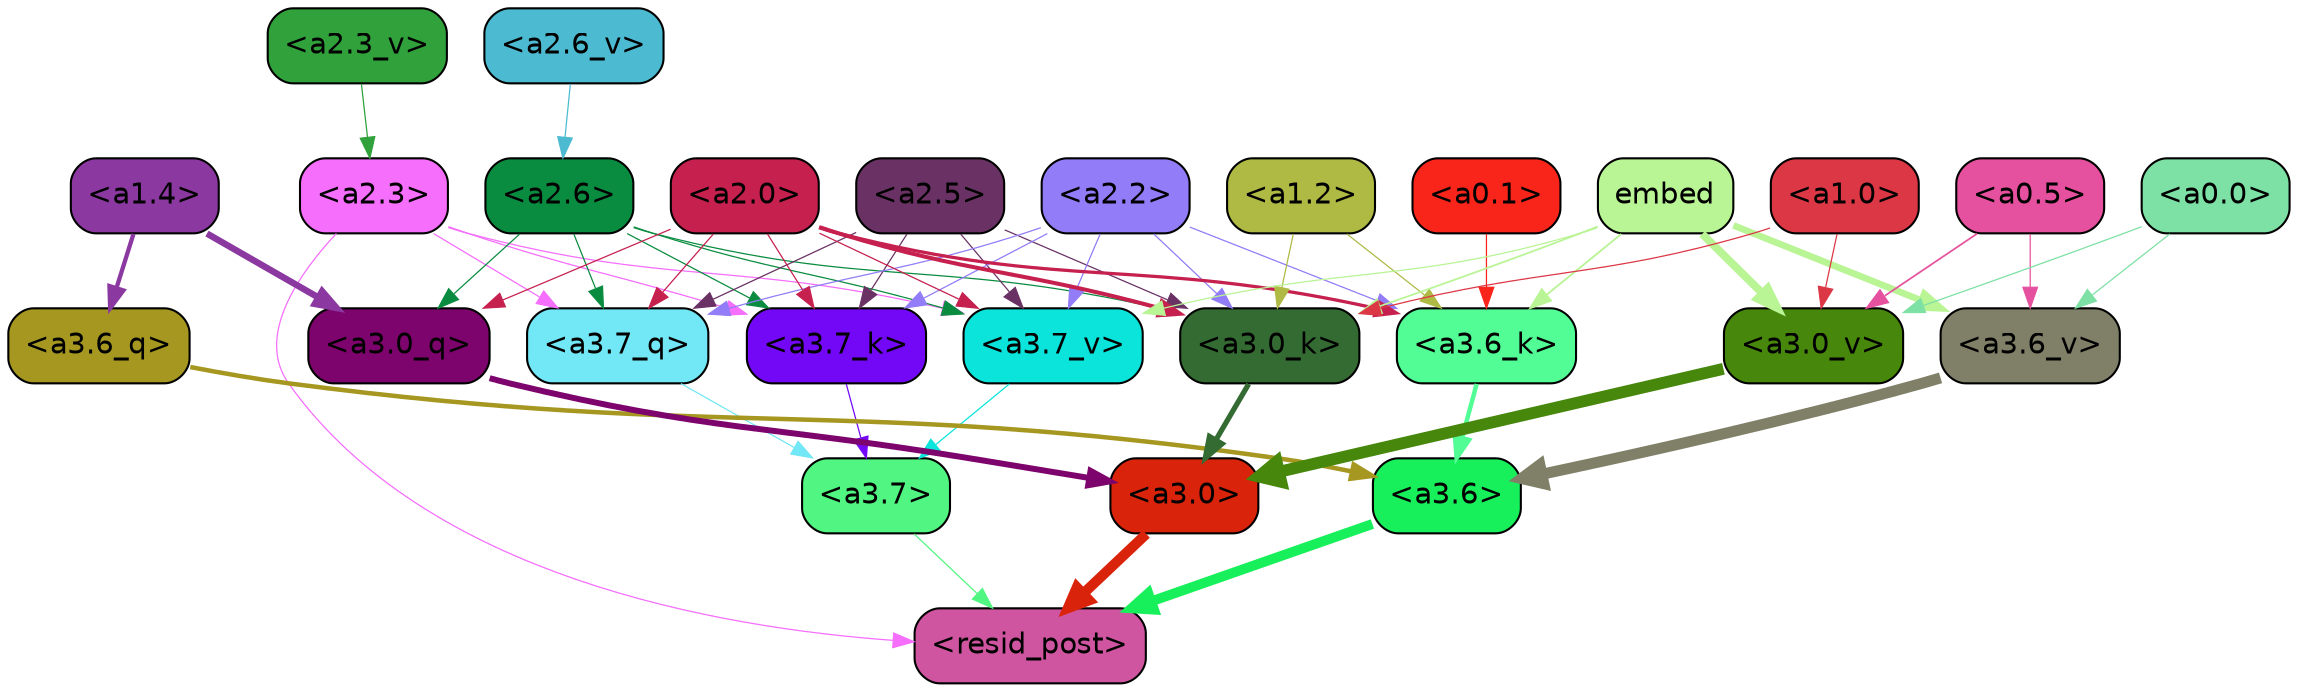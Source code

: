 strict digraph "" {
	graph [bgcolor=transparent,
		layout=dot,
		overlap=false,
		splines=true
	];
	"<a3.7>"	[color=black,
		fillcolor="#50f681",
		fontname=Helvetica,
		shape=box,
		style="filled, rounded"];
	"<resid_post>"	[color=black,
		fillcolor="#cf55a0",
		fontname=Helvetica,
		shape=box,
		style="filled, rounded"];
	"<a3.7>" -> "<resid_post>"	[color="#50f681",
		penwidth=0.6];
	"<a3.6>"	[color=black,
		fillcolor="#17f05a",
		fontname=Helvetica,
		shape=box,
		style="filled, rounded"];
	"<a3.6>" -> "<resid_post>"	[color="#17f05a",
		penwidth=4.751592040061951];
	"<a3.0>"	[color=black,
		fillcolor="#da230b",
		fontname=Helvetica,
		shape=box,
		style="filled, rounded"];
	"<a3.0>" -> "<resid_post>"	[color="#da230b",
		penwidth=4.904066681861877];
	"<a2.3>"	[color=black,
		fillcolor="#f56efc",
		fontname=Helvetica,
		shape=box,
		style="filled, rounded"];
	"<a2.3>" -> "<resid_post>"	[color="#f56efc",
		penwidth=0.6];
	"<a3.7_q>"	[color=black,
		fillcolor="#72e7f5",
		fontname=Helvetica,
		shape=box,
		style="filled, rounded"];
	"<a2.3>" -> "<a3.7_q>"	[color="#f56efc",
		penwidth=0.6];
	"<a3.7_k>"	[color=black,
		fillcolor="#7208f5",
		fontname=Helvetica,
		shape=box,
		style="filled, rounded"];
	"<a2.3>" -> "<a3.7_k>"	[color="#f56efc",
		penwidth=0.6069068089127541];
	"<a3.7_v>"	[color=black,
		fillcolor="#0ae4db",
		fontname=Helvetica,
		shape=box,
		style="filled, rounded"];
	"<a2.3>" -> "<a3.7_v>"	[color="#f56efc",
		penwidth=0.6];
	"<a3.7_q>" -> "<a3.7>"	[color="#72e7f5",
		penwidth=0.6];
	"<a3.6_q>"	[color=black,
		fillcolor="#a69721",
		fontname=Helvetica,
		shape=box,
		style="filled, rounded"];
	"<a3.6_q>" -> "<a3.6>"	[color="#a69721",
		penwidth=2.160832464694977];
	"<a3.0_q>"	[color=black,
		fillcolor="#7d046c",
		fontname=Helvetica,
		shape=box,
		style="filled, rounded"];
	"<a3.0_q>" -> "<a3.0>"	[color="#7d046c",
		penwidth=2.870753765106201];
	"<a3.7_k>" -> "<a3.7>"	[color="#7208f5",
		penwidth=0.6];
	"<a3.6_k>"	[color=black,
		fillcolor="#51fd94",
		fontname=Helvetica,
		shape=box,
		style="filled, rounded"];
	"<a3.6_k>" -> "<a3.6>"	[color="#51fd94",
		penwidth=2.13908451795578];
	"<a3.0_k>"	[color=black,
		fillcolor="#336b33",
		fontname=Helvetica,
		shape=box,
		style="filled, rounded"];
	"<a3.0_k>" -> "<a3.0>"	[color="#336b33",
		penwidth=2.520303964614868];
	"<a3.7_v>" -> "<a3.7>"	[color="#0ae4db",
		penwidth=0.6];
	"<a3.6_v>"	[color=black,
		fillcolor="#808068",
		fontname=Helvetica,
		shape=box,
		style="filled, rounded"];
	"<a3.6_v>" -> "<a3.6>"	[color="#808068",
		penwidth=5.297133803367615];
	"<a3.0_v>"	[color=black,
		fillcolor="#46870c",
		fontname=Helvetica,
		shape=box,
		style="filled, rounded"];
	"<a3.0_v>" -> "<a3.0>"	[color="#46870c",
		penwidth=5.680712580680847];
	"<a2.6>"	[color=black,
		fillcolor="#0a8c40",
		fontname=Helvetica,
		shape=box,
		style="filled, rounded"];
	"<a2.6>" -> "<a3.7_q>"	[color="#0a8c40",
		penwidth=0.6];
	"<a2.6>" -> "<a3.0_q>"	[color="#0a8c40",
		penwidth=0.6];
	"<a2.6>" -> "<a3.7_k>"	[color="#0a8c40",
		penwidth=0.6];
	"<a2.6>" -> "<a3.0_k>"	[color="#0a8c40",
		penwidth=0.6];
	"<a2.6>" -> "<a3.7_v>"	[color="#0a8c40",
		penwidth=0.6];
	"<a2.5>"	[color=black,
		fillcolor="#6a3264",
		fontname=Helvetica,
		shape=box,
		style="filled, rounded"];
	"<a2.5>" -> "<a3.7_q>"	[color="#6a3264",
		penwidth=0.6];
	"<a2.5>" -> "<a3.7_k>"	[color="#6a3264",
		penwidth=0.6];
	"<a2.5>" -> "<a3.0_k>"	[color="#6a3264",
		penwidth=0.6];
	"<a2.5>" -> "<a3.7_v>"	[color="#6a3264",
		penwidth=0.6];
	"<a2.2>"	[color=black,
		fillcolor="#927cf7",
		fontname=Helvetica,
		shape=box,
		style="filled, rounded"];
	"<a2.2>" -> "<a3.7_q>"	[color="#927cf7",
		penwidth=0.6];
	"<a2.2>" -> "<a3.7_k>"	[color="#927cf7",
		penwidth=0.6];
	"<a2.2>" -> "<a3.6_k>"	[color="#927cf7",
		penwidth=0.6];
	"<a2.2>" -> "<a3.0_k>"	[color="#927cf7",
		penwidth=0.6];
	"<a2.2>" -> "<a3.7_v>"	[color="#927cf7",
		penwidth=0.6];
	"<a2.0>"	[color=black,
		fillcolor="#c6204f",
		fontname=Helvetica,
		shape=box,
		style="filled, rounded"];
	"<a2.0>" -> "<a3.7_q>"	[color="#c6204f",
		penwidth=0.6];
	"<a2.0>" -> "<a3.0_q>"	[color="#c6204f",
		penwidth=0.6];
	"<a2.0>" -> "<a3.7_k>"	[color="#c6204f",
		penwidth=0.6];
	"<a2.0>" -> "<a3.6_k>"	[color="#c6204f",
		penwidth=1.564806342124939];
	"<a2.0>" -> "<a3.0_k>"	[color="#c6204f",
		penwidth=1.9353990852832794];
	"<a2.0>" -> "<a3.7_v>"	[color="#c6204f",
		penwidth=0.6];
	"<a1.4>"	[color=black,
		fillcolor="#8b39a1",
		fontname=Helvetica,
		shape=box,
		style="filled, rounded"];
	"<a1.4>" -> "<a3.6_q>"	[color="#8b39a1",
		penwidth=2.0727532356977463];
	"<a1.4>" -> "<a3.0_q>"	[color="#8b39a1",
		penwidth=3.1279823780059814];
	"<a1.2>"	[color=black,
		fillcolor="#afba44",
		fontname=Helvetica,
		shape=box,
		style="filled, rounded"];
	"<a1.2>" -> "<a3.6_k>"	[color="#afba44",
		penwidth=0.6];
	"<a1.2>" -> "<a3.0_k>"	[color="#afba44",
		penwidth=0.6];
	"<a0.1>"	[color=black,
		fillcolor="#f9251a",
		fontname=Helvetica,
		shape=box,
		style="filled, rounded"];
	"<a0.1>" -> "<a3.6_k>"	[color="#f9251a",
		penwidth=0.6];
	embed	[color=black,
		fillcolor="#b9f495",
		fontname=Helvetica,
		shape=box,
		style="filled, rounded"];
	embed -> "<a3.6_k>"	[color="#b9f495",
		penwidth=0.8915999233722687];
	embed -> "<a3.0_k>"	[color="#b9f495",
		penwidth=0.832088902592659];
	embed -> "<a3.7_v>"	[color="#b9f495",
		penwidth=0.6];
	embed -> "<a3.6_v>"	[color="#b9f495",
		penwidth=3.1840110421180725];
	embed -> "<a3.0_v>"	[color="#b9f495",
		penwidth=3.8132747188210487];
	"<a1.0>"	[color=black,
		fillcolor="#dc3745",
		fontname=Helvetica,
		shape=box,
		style="filled, rounded"];
	"<a1.0>" -> "<a3.0_k>"	[color="#dc3745",
		penwidth=0.6];
	"<a1.0>" -> "<a3.0_v>"	[color="#dc3745",
		penwidth=0.6];
	"<a0.5>"	[color=black,
		fillcolor="#e6519f",
		fontname=Helvetica,
		shape=box,
		style="filled, rounded"];
	"<a0.5>" -> "<a3.6_v>"	[color="#e6519f",
		penwidth=0.6];
	"<a0.5>" -> "<a3.0_v>"	[color="#e6519f",
		penwidth=0.8331108838319778];
	"<a0.0>"	[color=black,
		fillcolor="#7de0a4",
		fontname=Helvetica,
		shape=box,
		style="filled, rounded"];
	"<a0.0>" -> "<a3.6_v>"	[color="#7de0a4",
		penwidth=0.6];
	"<a0.0>" -> "<a3.0_v>"	[color="#7de0a4",
		penwidth=0.6];
	"<a2.6_v>"	[color=black,
		fillcolor="#4cbbd2",
		fontname=Helvetica,
		shape=box,
		style="filled, rounded"];
	"<a2.6_v>" -> "<a2.6>"	[color="#4cbbd2",
		penwidth=0.6];
	"<a2.3_v>"	[color=black,
		fillcolor="#30a13b",
		fontname=Helvetica,
		shape=box,
		style="filled, rounded"];
	"<a2.3_v>" -> "<a2.3>"	[color="#30a13b",
		penwidth=0.6];
}
